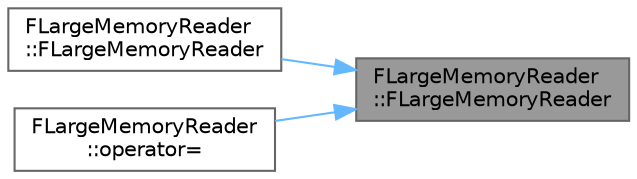 digraph "FLargeMemoryReader::FLargeMemoryReader"
{
 // INTERACTIVE_SVG=YES
 // LATEX_PDF_SIZE
  bgcolor="transparent";
  edge [fontname=Helvetica,fontsize=10,labelfontname=Helvetica,labelfontsize=10];
  node [fontname=Helvetica,fontsize=10,shape=box,height=0.2,width=0.4];
  rankdir="RL";
  Node1 [id="Node000001",label="FLargeMemoryReader\l::FLargeMemoryReader",height=0.2,width=0.4,color="gray40", fillcolor="grey60", style="filled", fontcolor="black",tooltip=" "];
  Node1 -> Node2 [id="edge1_Node000001_Node000002",dir="back",color="steelblue1",style="solid",tooltip=" "];
  Node2 [id="Node000002",label="FLargeMemoryReader\l::FLargeMemoryReader",height=0.2,width=0.4,color="grey40", fillcolor="white", style="filled",URL="$d6/d5d/classFLargeMemoryReader.html#a81f96434c3a75539a95559745cdec41e",tooltip="Non-copyable."];
  Node1 -> Node3 [id="edge2_Node000001_Node000003",dir="back",color="steelblue1",style="solid",tooltip=" "];
  Node3 [id="Node000003",label="FLargeMemoryReader\l::operator=",height=0.2,width=0.4,color="grey40", fillcolor="white", style="filled",URL="$d6/d5d/classFLargeMemoryReader.html#ae78bfe0a85b672791bf2ef4834b53cc3",tooltip=" "];
}
